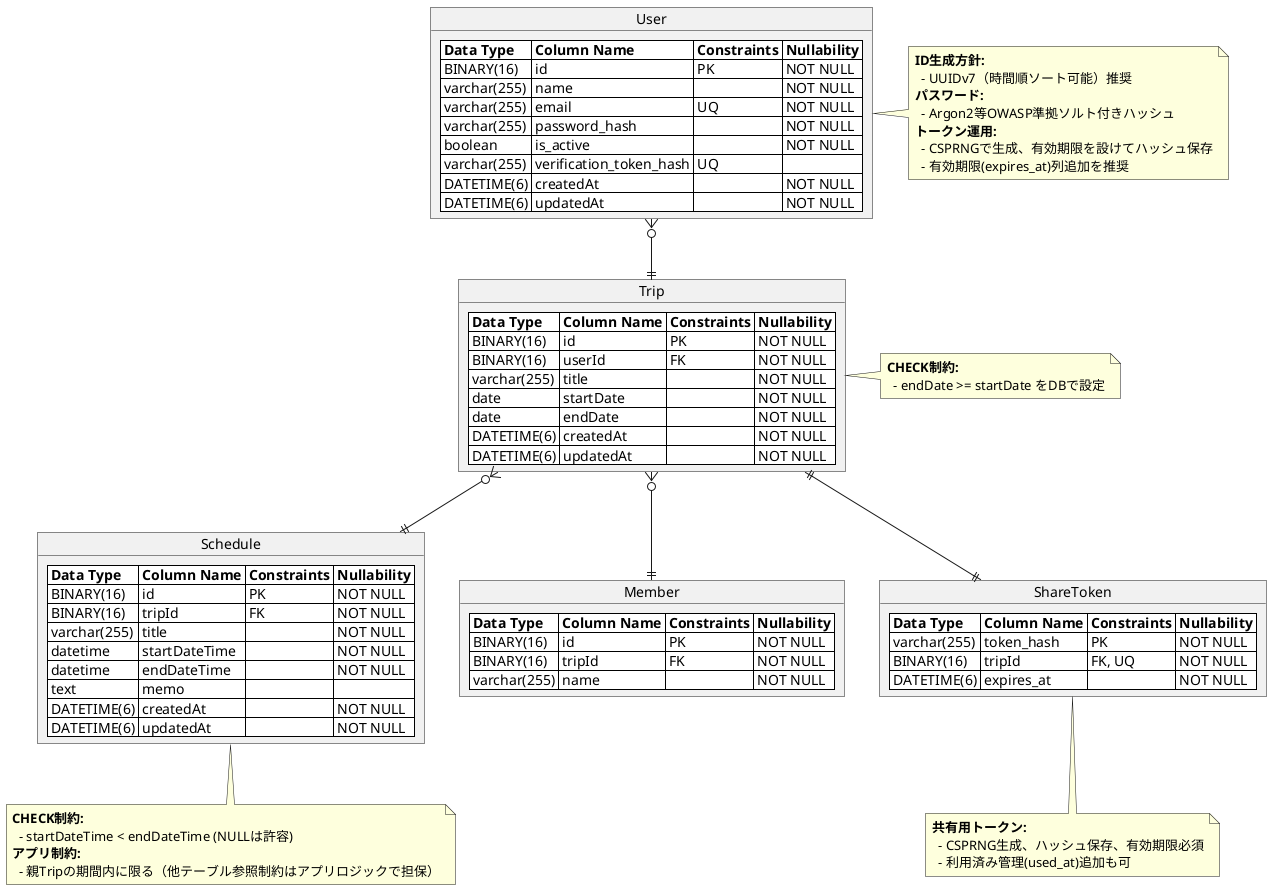 @startuml

object User {
  <#white>| <b>Data Type</b> | <b>Column Name</b> | <b>Constraints</b> | <b>Nullability</b> |
  <#white>| BINARY(16) | id | PK | NOT NULL |
  <#white>| varchar(255) | name | | NOT NULL |
  <#white>| varchar(255) | email | UQ | NOT NULL |
  <#white>| varchar(255) | password_hash | | NOT NULL |
  <#white>| boolean | is_active | | NOT NULL |
  <#white>| varchar(255) | verification_token_hash | UQ | |
  <#white>| DATETIME(6) | createdAt | | NOT NULL |
  <#white>| DATETIME(6) | updatedAt | | NOT NULL |
}
note right of User
  <b>ID生成方針:</b>
    - UUIDv7（時間順ソート可能）推奨
  <b>パスワード:</b>
    - Argon2等OWASP準拠ソルト付きハッシュ
  <b>トークン運用:</b>
    - CSPRNGで生成、有効期限を設けてハッシュ保存
    - 有効期限(expires_at)列追加を推奨
end note

object Trip {
  <#white>| <b>Data Type</b> | <b>Column Name</b> | <b>Constraints</b> | <b>Nullability</b> |
  <#white>| BINARY(16) | id | PK | NOT NULL |
  <#white>| BINARY(16) | userId | FK | NOT NULL |
  <#white>| varchar(255) | title | | NOT NULL |
  <#white>| date | startDate | | NOT NULL |
  <#white>| date | endDate | | NOT NULL |
  <#white>| DATETIME(6) | createdAt | | NOT NULL |
  <#white>| DATETIME(6) | updatedAt | | NOT NULL |
}
note right of Trip
  <b>CHECK制約:</b>
    - endDate >= startDate をDBで設定
end note

object Schedule {
  <#white>| <b>Data Type</b> | <b>Column Name</b> | <b>Constraints</b> | <b>Nullability</b> |
  <#white>| BINARY(16) | id | PK | NOT NULL |
  <#white>| BINARY(16) | tripId | FK | NOT NULL |
  <#white>| varchar(255) | title | | NOT NULL |
  <#white>| datetime | startDateTime | | NOT NULL |
  <#white>| datetime | endDateTime | | NOT NULL |
  <#white>| text | memo | | |
  <#white>| DATETIME(6) | createdAt | | NOT NULL |
  <#white>| DATETIME(6) | updatedAt | | NOT NULL |
}
note bottom of Schedule
  <b>CHECK制約:</b>
    - startDateTime < endDateTime (NULLは許容)
  <b>アプリ制約:</b>
    - 親Tripの期間内に限る（他テーブル参照制約はアプリロジックで担保）
end note

object Member {
  <#white>| <b>Data Type</b> | <b>Column Name</b> | <b>Constraints</b> | <b>Nullability</b> |
  <#white>| BINARY(16) | id | PK | NOT NULL |
  <#white>| BINARY(16) | tripId | FK | NOT NULL |
  <#white>| varchar(255) | name | | NOT NULL |
}

object ShareToken {
  <#white>| <b>Data Type</b> | <b>Column Name</b> | <b>Constraints</b> | <b>Nullability</b> |
  <#white>| varchar(255) | token_hash | PK | NOT NULL |
  <#white>| BINARY(16) | tripId | FK, UQ | NOT NULL |
  <#white>| DATETIME(6) | expires_at | | NOT NULL |
}
note bottom of ShareToken
  <b>共有用トークン:</b>
    - CSPRNG生成、ハッシュ保存、有効期限必須
    - 利用済み管理(used_at)追加も可
end note

User }o--|| Trip
Trip }o--|| Schedule
Trip }o--|| Member
Trip ||--|| ShareToken

@enduml
